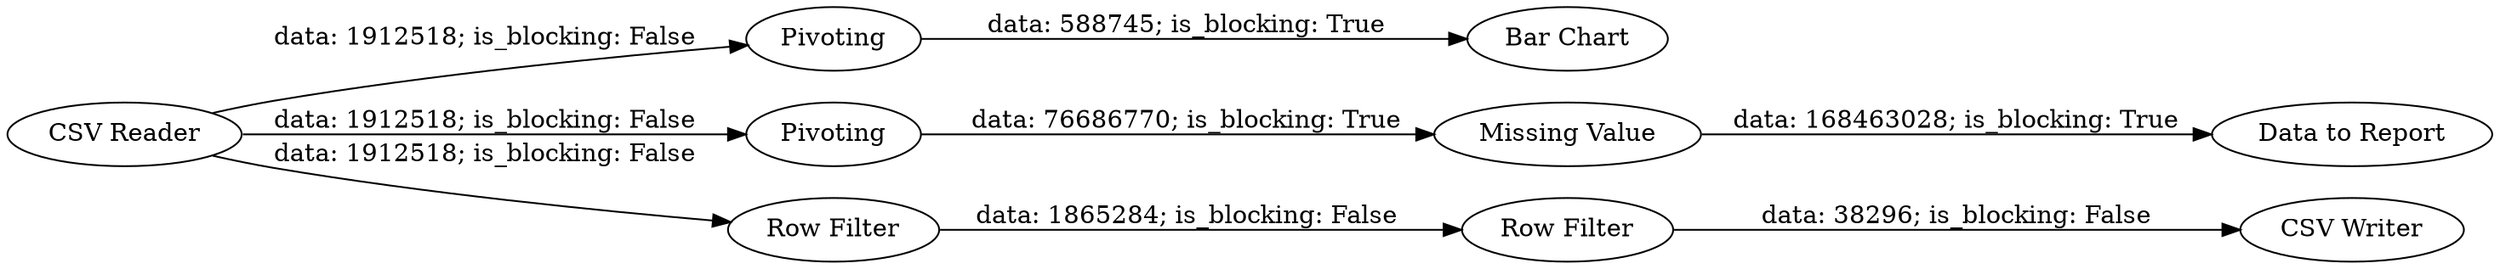digraph {
	"-463512894137805491_8" [label="CSV Writer"]
	"-463512894137805491_7" [label="Row Filter"]
	"-463512894137805491_1" [label="CSV Reader"]
	"-463512894137805491_10" [label="Missing Value"]
	"-463512894137805491_12" [label=Pivoting]
	"-463512894137805491_9" [label=Pivoting]
	"-463512894137805491_6" [label="Row Filter"]
	"-463512894137805491_11" [label="Data to Report"]
	"-463512894137805491_13" [label="Bar Chart"]
	"-463512894137805491_7" -> "-463512894137805491_8" [label="data: 38296; is_blocking: False"]
	"-463512894137805491_1" -> "-463512894137805491_6" [label="data: 1912518; is_blocking: False"]
	"-463512894137805491_10" -> "-463512894137805491_11" [label="data: 168463028; is_blocking: True"]
	"-463512894137805491_9" -> "-463512894137805491_10" [label="data: 76686770; is_blocking: True"]
	"-463512894137805491_1" -> "-463512894137805491_12" [label="data: 1912518; is_blocking: False"]
	"-463512894137805491_6" -> "-463512894137805491_7" [label="data: 1865284; is_blocking: False"]
	"-463512894137805491_1" -> "-463512894137805491_9" [label="data: 1912518; is_blocking: False"]
	"-463512894137805491_12" -> "-463512894137805491_13" [label="data: 588745; is_blocking: True"]
	rankdir=LR
}
